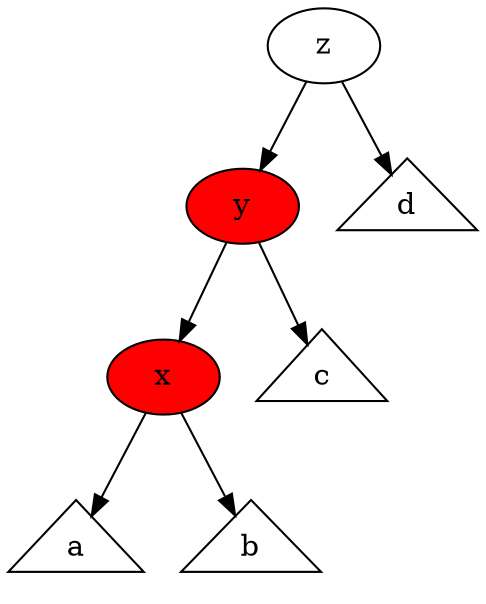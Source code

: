 digraph {
y [style=filled,fillcolor=red]
x [style=filled,fillcolor=red]
a [shape=triangle]
b [shape=triangle]
c [shape=triangle]
d [shape=triangle]
z -> y
z -> d
y -> x
y -> c
x -> a
x -> b
}
